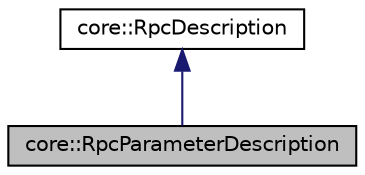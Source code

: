 digraph "core::RpcParameterDescription"
{
 // LATEX_PDF_SIZE
  edge [fontname="Helvetica",fontsize="10",labelfontname="Helvetica",labelfontsize="10"];
  node [fontname="Helvetica",fontsize="10",shape=record];
  Node1 [label="core::RpcParameterDescription",height=0.2,width=0.4,color="black", fillcolor="grey75", style="filled", fontcolor="black",tooltip=" "];
  Node2 -> Node1 [dir="back",color="midnightblue",fontsize="10",style="solid",fontname="Helvetica"];
  Node2 [label="core::RpcDescription",height=0.2,width=0.4,color="black", fillcolor="white", style="filled",URL="$d4/d63/structcore_1_1RpcDescription.html",tooltip=" "];
}
